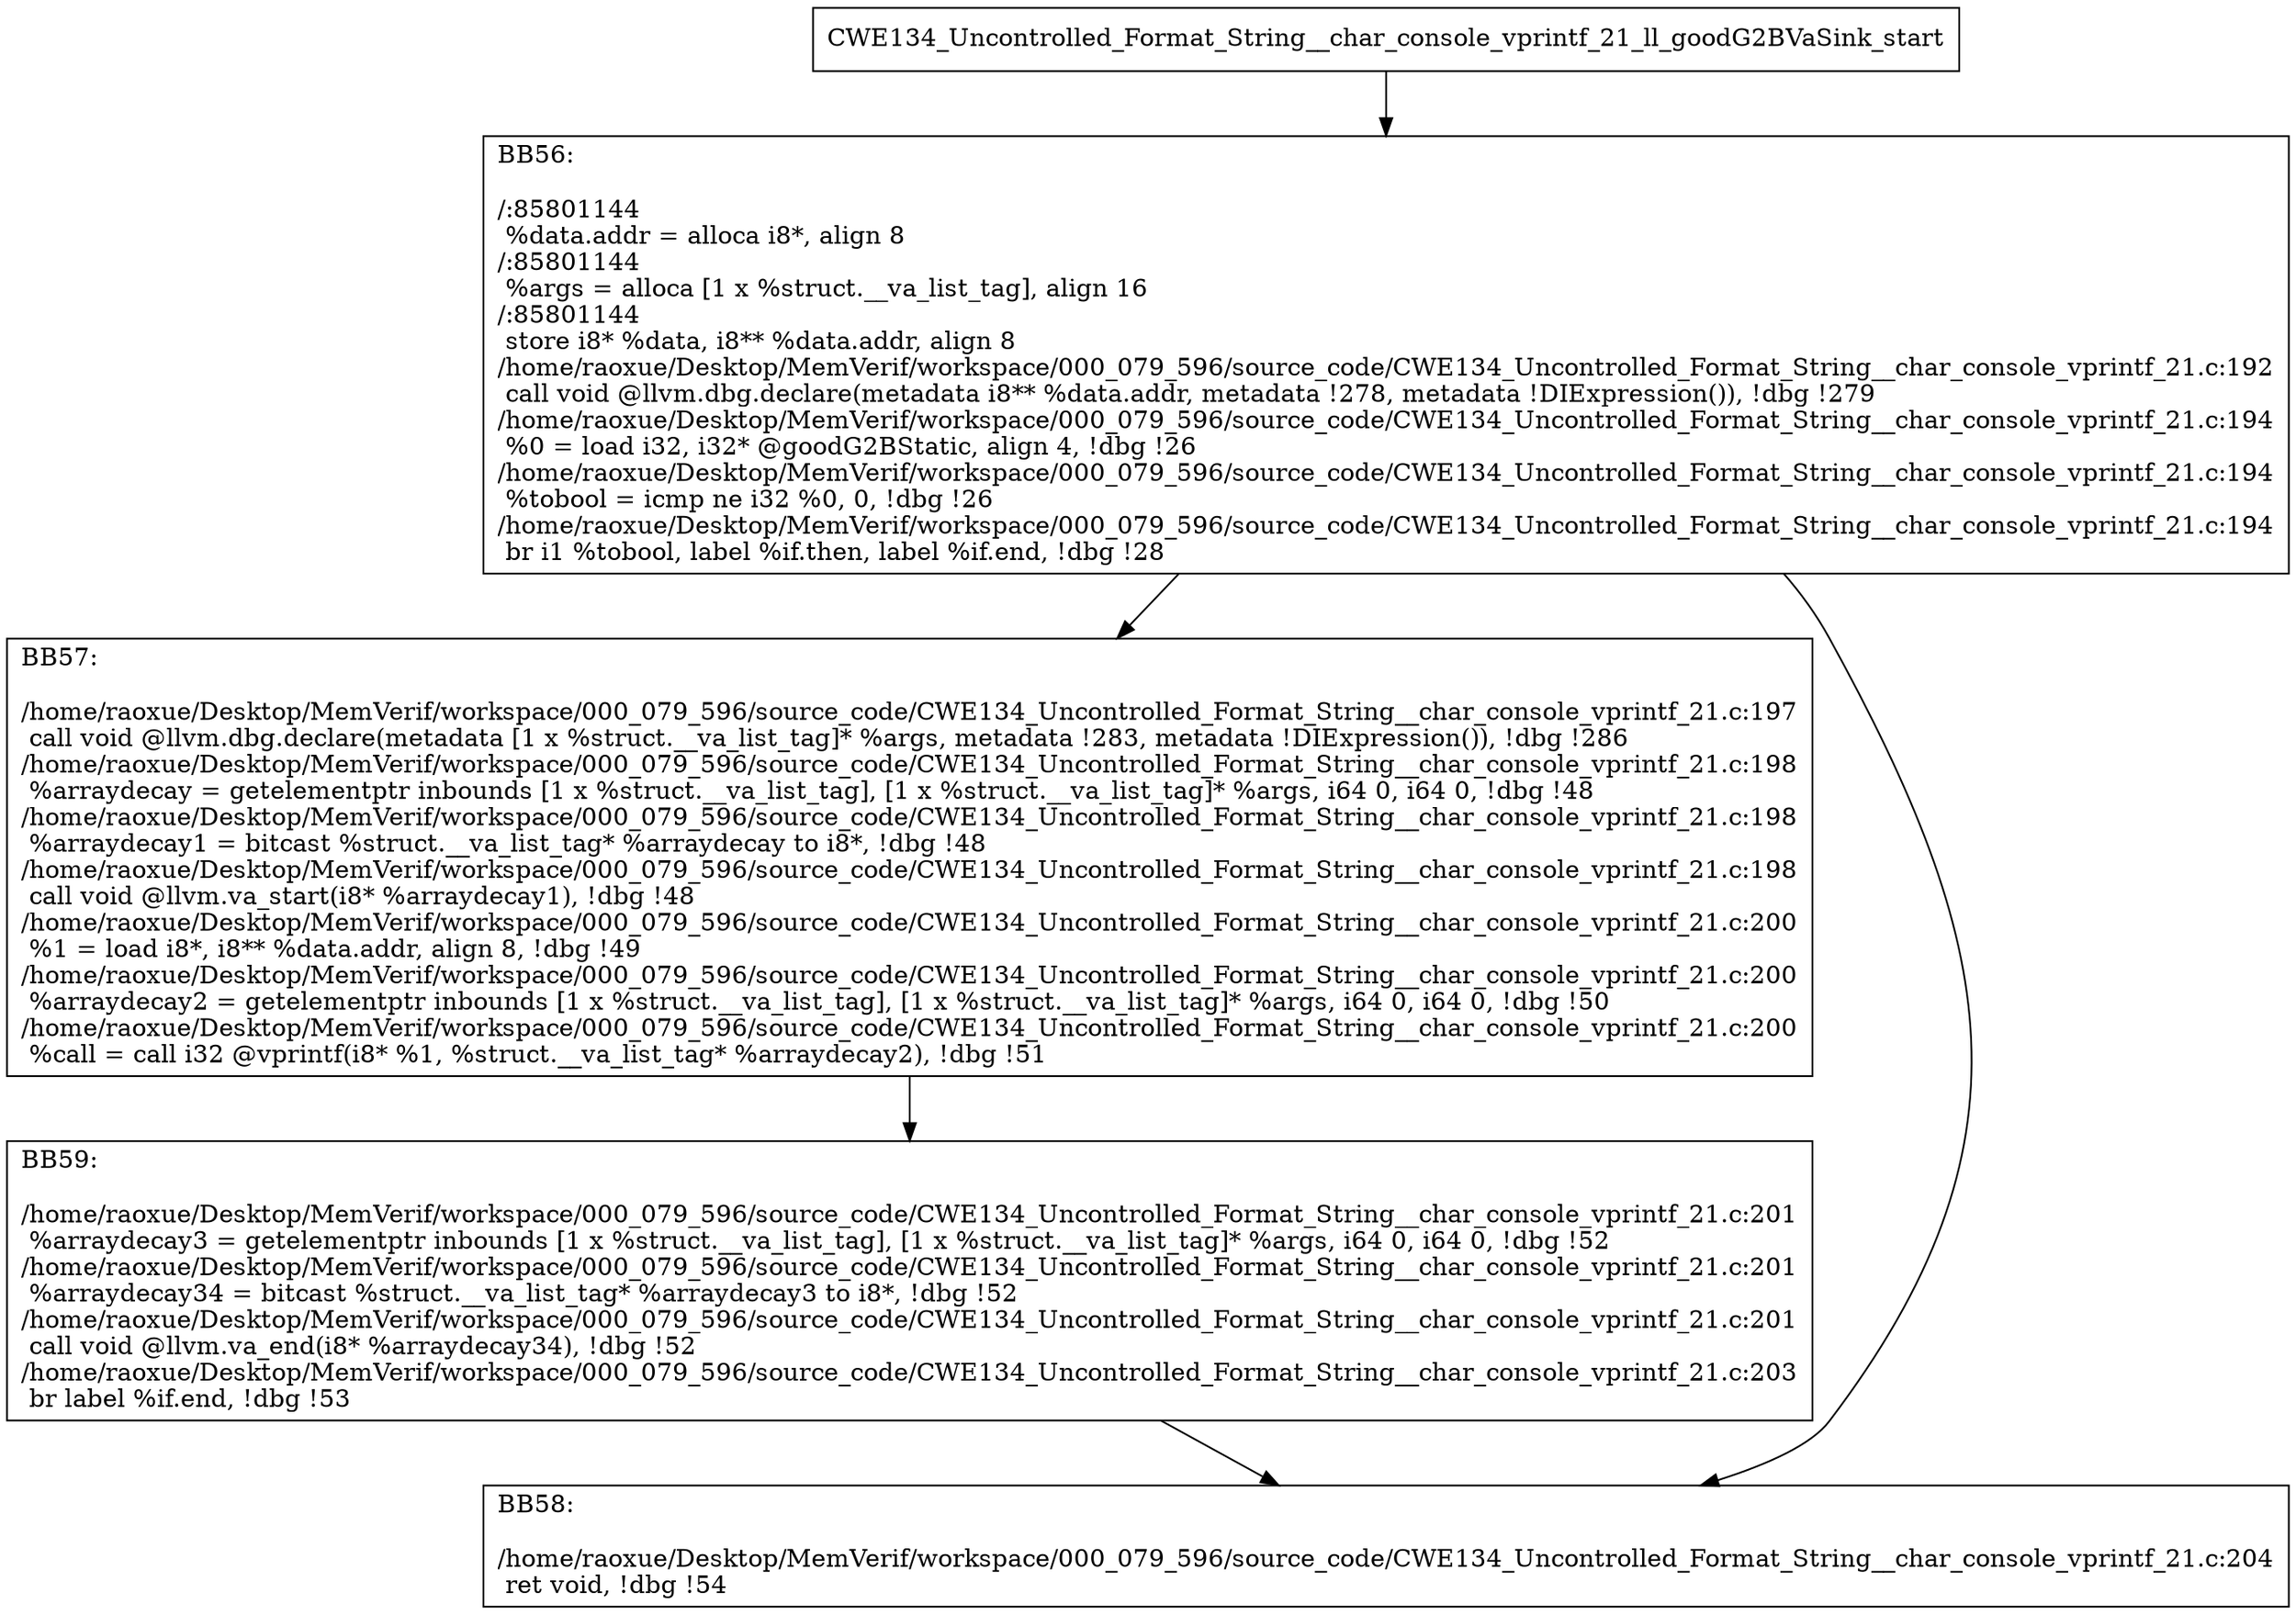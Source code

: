 digraph "CFG for'CWE134_Uncontrolled_Format_String__char_console_vprintf_21_ll_goodG2BVaSink' function" {
	BBCWE134_Uncontrolled_Format_String__char_console_vprintf_21_ll_goodG2BVaSink_start[shape=record,label="{CWE134_Uncontrolled_Format_String__char_console_vprintf_21_ll_goodG2BVaSink_start}"];
	BBCWE134_Uncontrolled_Format_String__char_console_vprintf_21_ll_goodG2BVaSink_start-> CWE134_Uncontrolled_Format_String__char_console_vprintf_21_ll_goodG2BVaSinkBB56;
	CWE134_Uncontrolled_Format_String__char_console_vprintf_21_ll_goodG2BVaSinkBB56 [shape=record, label="{BB56:\l\l/:85801144\l
  %data.addr = alloca i8*, align 8\l
/:85801144\l
  %args = alloca [1 x %struct.__va_list_tag], align 16\l
/:85801144\l
  store i8* %data, i8** %data.addr, align 8\l
/home/raoxue/Desktop/MemVerif/workspace/000_079_596/source_code/CWE134_Uncontrolled_Format_String__char_console_vprintf_21.c:192\l
  call void @llvm.dbg.declare(metadata i8** %data.addr, metadata !278, metadata !DIExpression()), !dbg !279\l
/home/raoxue/Desktop/MemVerif/workspace/000_079_596/source_code/CWE134_Uncontrolled_Format_String__char_console_vprintf_21.c:194\l
  %0 = load i32, i32* @goodG2BStatic, align 4, !dbg !26\l
/home/raoxue/Desktop/MemVerif/workspace/000_079_596/source_code/CWE134_Uncontrolled_Format_String__char_console_vprintf_21.c:194\l
  %tobool = icmp ne i32 %0, 0, !dbg !26\l
/home/raoxue/Desktop/MemVerif/workspace/000_079_596/source_code/CWE134_Uncontrolled_Format_String__char_console_vprintf_21.c:194\l
  br i1 %tobool, label %if.then, label %if.end, !dbg !28\l
}"];
	CWE134_Uncontrolled_Format_String__char_console_vprintf_21_ll_goodG2BVaSinkBB56-> CWE134_Uncontrolled_Format_String__char_console_vprintf_21_ll_goodG2BVaSinkBB57;
	CWE134_Uncontrolled_Format_String__char_console_vprintf_21_ll_goodG2BVaSinkBB56-> CWE134_Uncontrolled_Format_String__char_console_vprintf_21_ll_goodG2BVaSinkBB58;
	CWE134_Uncontrolled_Format_String__char_console_vprintf_21_ll_goodG2BVaSinkBB57 [shape=record, label="{BB57:\l\l/home/raoxue/Desktop/MemVerif/workspace/000_079_596/source_code/CWE134_Uncontrolled_Format_String__char_console_vprintf_21.c:197\l
  call void @llvm.dbg.declare(metadata [1 x %struct.__va_list_tag]* %args, metadata !283, metadata !DIExpression()), !dbg !286\l
/home/raoxue/Desktop/MemVerif/workspace/000_079_596/source_code/CWE134_Uncontrolled_Format_String__char_console_vprintf_21.c:198\l
  %arraydecay = getelementptr inbounds [1 x %struct.__va_list_tag], [1 x %struct.__va_list_tag]* %args, i64 0, i64 0, !dbg !48\l
/home/raoxue/Desktop/MemVerif/workspace/000_079_596/source_code/CWE134_Uncontrolled_Format_String__char_console_vprintf_21.c:198\l
  %arraydecay1 = bitcast %struct.__va_list_tag* %arraydecay to i8*, !dbg !48\l
/home/raoxue/Desktop/MemVerif/workspace/000_079_596/source_code/CWE134_Uncontrolled_Format_String__char_console_vprintf_21.c:198\l
  call void @llvm.va_start(i8* %arraydecay1), !dbg !48\l
/home/raoxue/Desktop/MemVerif/workspace/000_079_596/source_code/CWE134_Uncontrolled_Format_String__char_console_vprintf_21.c:200\l
  %1 = load i8*, i8** %data.addr, align 8, !dbg !49\l
/home/raoxue/Desktop/MemVerif/workspace/000_079_596/source_code/CWE134_Uncontrolled_Format_String__char_console_vprintf_21.c:200\l
  %arraydecay2 = getelementptr inbounds [1 x %struct.__va_list_tag], [1 x %struct.__va_list_tag]* %args, i64 0, i64 0, !dbg !50\l
/home/raoxue/Desktop/MemVerif/workspace/000_079_596/source_code/CWE134_Uncontrolled_Format_String__char_console_vprintf_21.c:200\l
  %call = call i32 @vprintf(i8* %1, %struct.__va_list_tag* %arraydecay2), !dbg !51\l
}"];
	CWE134_Uncontrolled_Format_String__char_console_vprintf_21_ll_goodG2BVaSinkBB57-> CWE134_Uncontrolled_Format_String__char_console_vprintf_21_ll_goodG2BVaSinkBB59;
	CWE134_Uncontrolled_Format_String__char_console_vprintf_21_ll_goodG2BVaSinkBB59 [shape=record, label="{BB59:\l\l/home/raoxue/Desktop/MemVerif/workspace/000_079_596/source_code/CWE134_Uncontrolled_Format_String__char_console_vprintf_21.c:201\l
  %arraydecay3 = getelementptr inbounds [1 x %struct.__va_list_tag], [1 x %struct.__va_list_tag]* %args, i64 0, i64 0, !dbg !52\l
/home/raoxue/Desktop/MemVerif/workspace/000_079_596/source_code/CWE134_Uncontrolled_Format_String__char_console_vprintf_21.c:201\l
  %arraydecay34 = bitcast %struct.__va_list_tag* %arraydecay3 to i8*, !dbg !52\l
/home/raoxue/Desktop/MemVerif/workspace/000_079_596/source_code/CWE134_Uncontrolled_Format_String__char_console_vprintf_21.c:201\l
  call void @llvm.va_end(i8* %arraydecay34), !dbg !52\l
/home/raoxue/Desktop/MemVerif/workspace/000_079_596/source_code/CWE134_Uncontrolled_Format_String__char_console_vprintf_21.c:203\l
  br label %if.end, !dbg !53\l
}"];
	CWE134_Uncontrolled_Format_String__char_console_vprintf_21_ll_goodG2BVaSinkBB59-> CWE134_Uncontrolled_Format_String__char_console_vprintf_21_ll_goodG2BVaSinkBB58;
	CWE134_Uncontrolled_Format_String__char_console_vprintf_21_ll_goodG2BVaSinkBB58 [shape=record, label="{BB58:\l\l/home/raoxue/Desktop/MemVerif/workspace/000_079_596/source_code/CWE134_Uncontrolled_Format_String__char_console_vprintf_21.c:204\l
  ret void, !dbg !54\l
}"];
}
